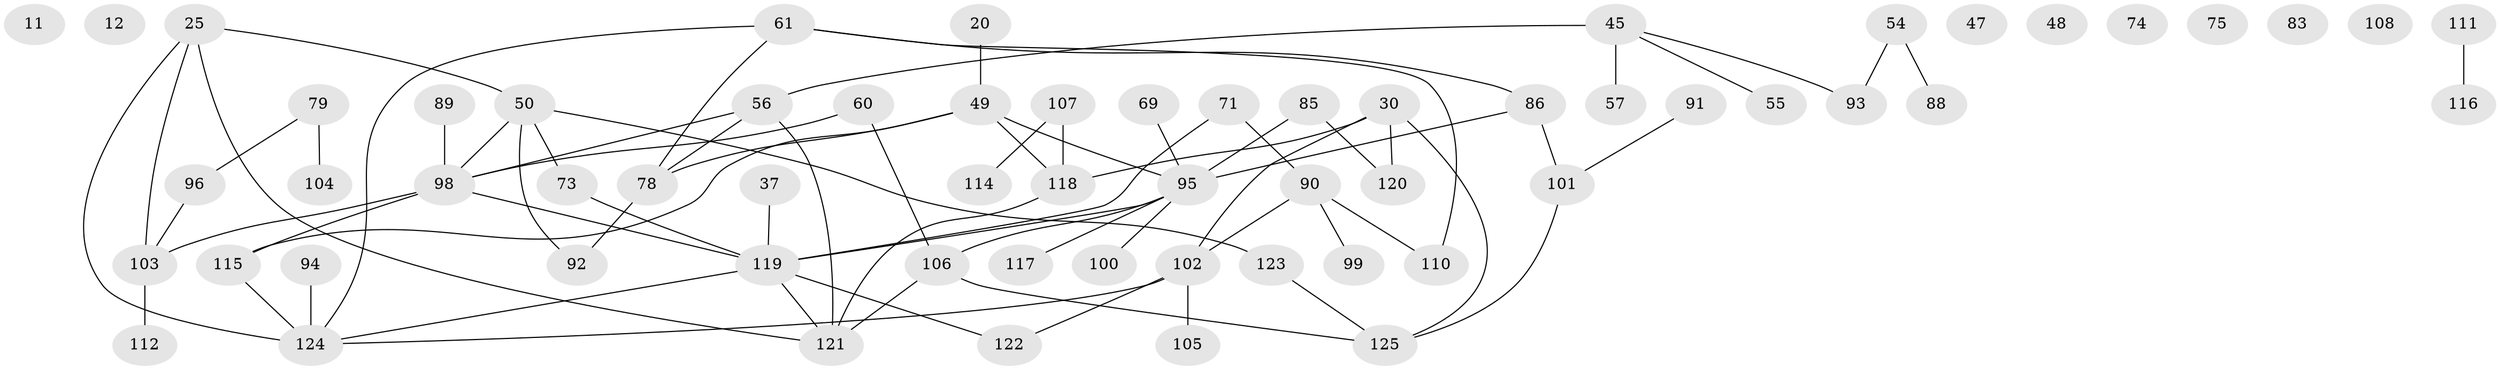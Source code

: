 // original degree distribution, {3: 0.168, 2: 0.296, 1: 0.24, 0: 0.056, 4: 0.152, 6: 0.024, 5: 0.056, 8: 0.008}
// Generated by graph-tools (version 1.1) at 2025/39/03/09/25 04:39:42]
// undirected, 62 vertices, 74 edges
graph export_dot {
graph [start="1"]
  node [color=gray90,style=filled];
  11;
  12;
  20;
  25;
  30;
  37 [super="+18+35"];
  45 [super="+14"];
  47;
  48 [super="+36"];
  49 [super="+46"];
  50 [super="+29"];
  54 [super="+39"];
  55;
  56;
  57;
  60 [super="+28"];
  61 [super="+51"];
  69;
  71;
  73;
  74;
  75;
  78 [super="+17+70"];
  79;
  83;
  85;
  86 [super="+10"];
  88;
  89;
  90 [super="+4+19+84"];
  91;
  92 [super="+3"];
  93 [super="+7"];
  94;
  95 [super="+62+59+81"];
  96;
  98 [super="+58+82"];
  99;
  100;
  101;
  102 [super="+21+34+76+87"];
  103 [super="+15"];
  104 [super="+22"];
  105 [super="+32"];
  106 [super="+41"];
  107;
  108;
  110;
  111;
  112;
  114 [super="+52"];
  115 [super="+43+97"];
  116;
  117;
  118 [super="+80"];
  119 [super="+13+27+77"];
  120;
  121 [super="+65+109+31+44"];
  122 [super="+68"];
  123 [super="+113"];
  124 [super="+67"];
  125;
  20 -- 49;
  25 -- 50 [weight=2];
  25 -- 103;
  25 -- 124 [weight=2];
  25 -- 121;
  30 -- 118 [weight=2];
  30 -- 120;
  30 -- 125;
  30 -- 102;
  37 -- 119;
  45 -- 56 [weight=2];
  45 -- 57 [weight=2];
  45 -- 93;
  45 -- 55;
  49 -- 118 [weight=2];
  49 -- 95;
  49 -- 115;
  49 -- 78;
  50 -- 73;
  50 -- 98;
  50 -- 123;
  50 -- 92;
  54 -- 88;
  54 -- 93;
  56 -- 78 [weight=2];
  56 -- 98;
  56 -- 121;
  60 -- 98 [weight=2];
  60 -- 106 [weight=2];
  61 -- 86;
  61 -- 110;
  61 -- 124;
  61 -- 78;
  69 -- 95;
  71 -- 119;
  71 -- 90;
  73 -- 119;
  78 -- 92;
  79 -- 96;
  79 -- 104;
  85 -- 120;
  85 -- 95;
  86 -- 101 [weight=2];
  86 -- 95;
  89 -- 98;
  90 -- 99;
  90 -- 110;
  90 -- 102 [weight=2];
  91 -- 101;
  94 -- 124;
  95 -- 106 [weight=3];
  95 -- 117;
  95 -- 119 [weight=2];
  95 -- 100;
  96 -- 103;
  98 -- 115;
  98 -- 119 [weight=2];
  98 -- 103;
  101 -- 125;
  102 -- 105;
  102 -- 124;
  102 -- 122;
  103 -- 112;
  106 -- 125;
  106 -- 121;
  107 -- 118;
  107 -- 114;
  111 -- 116;
  115 -- 124;
  118 -- 121;
  119 -- 121;
  119 -- 124;
  119 -- 122;
  123 -- 125;
}
